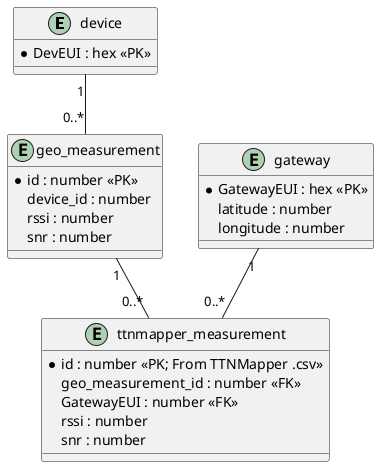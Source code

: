 @startuml LoRaWAN DB Schema
entity device {
    *DevEUI : hex <<PK>>
}

entity gateway {
    *GatewayEUI : hex <<PK>>
    latitude : number
    longitude : number
}

entity geo_measurement {
    *id : number <<PK>>
    device_id : number
    rssi : number
    snr : number
}   

entity ttnmapper_measurement {
    *id : number <<PK; From TTNMapper .csv>>
    geo_measurement_id : number <<FK>>
    GatewayEUI : number <<FK>>
    rssi : number
    snr : number
}

gateway "1" -- "0..*" ttnmapper_measurement
geo_measurement "1" -- "0..*" ttnmapper_measurement
device "1" -- "0..*" geo_measurement
@enduml